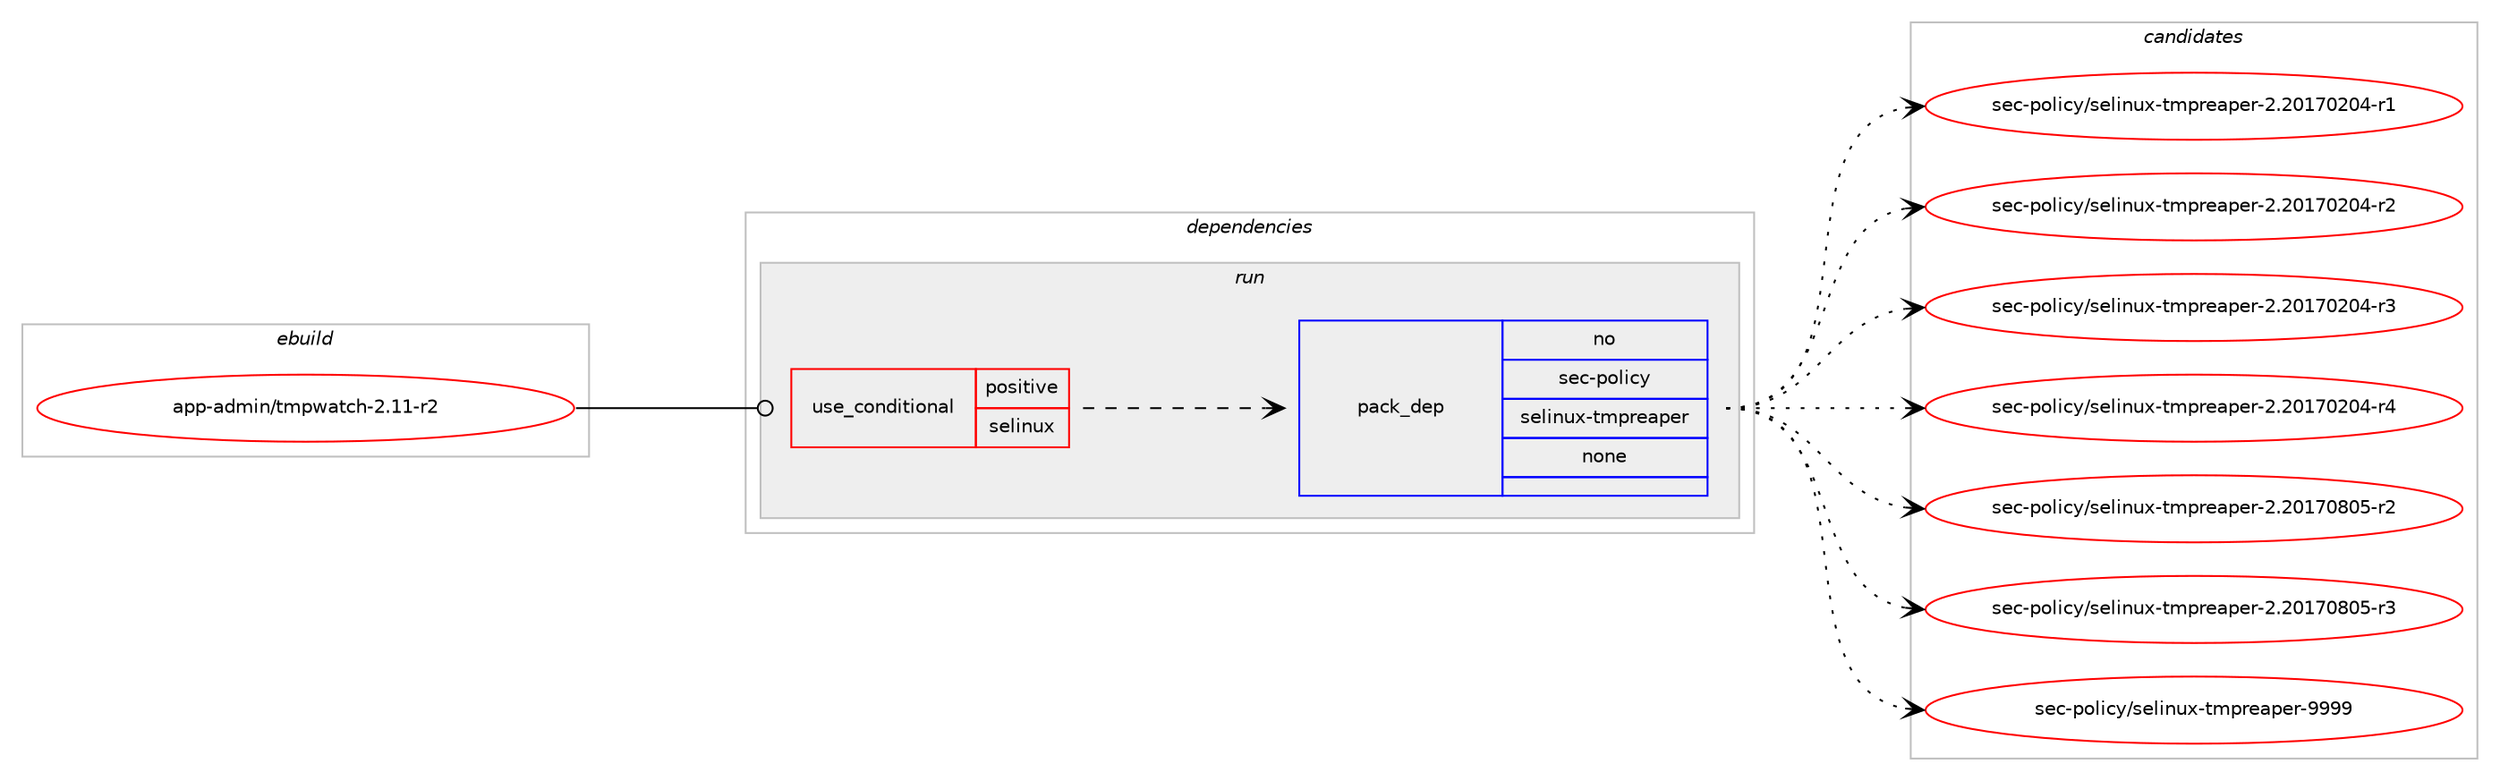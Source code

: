 digraph prolog {

# *************
# Graph options
# *************

newrank=true;
concentrate=true;
compound=true;
graph [rankdir=LR,fontname=Helvetica,fontsize=10,ranksep=1.5];#, ranksep=2.5, nodesep=0.2];
edge  [arrowhead=vee];
node  [fontname=Helvetica,fontsize=10];

# **********
# The ebuild
# **********

subgraph cluster_leftcol {
color=gray;
rank=same;
label=<<i>ebuild</i>>;
id [label="app-admin/tmpwatch-2.11-r2", color=red, width=4, href="../app-admin/tmpwatch-2.11-r2.svg"];
}

# ****************
# The dependencies
# ****************

subgraph cluster_midcol {
color=gray;
label=<<i>dependencies</i>>;
subgraph cluster_compile {
fillcolor="#eeeeee";
style=filled;
label=<<i>compile</i>>;
}
subgraph cluster_compileandrun {
fillcolor="#eeeeee";
style=filled;
label=<<i>compile and run</i>>;
}
subgraph cluster_run {
fillcolor="#eeeeee";
style=filled;
label=<<i>run</i>>;
subgraph cond2065 {
dependency7372 [label=<<TABLE BORDER="0" CELLBORDER="1" CELLSPACING="0" CELLPADDING="4"><TR><TD ROWSPAN="3" CELLPADDING="10">use_conditional</TD></TR><TR><TD>positive</TD></TR><TR><TD>selinux</TD></TR></TABLE>>, shape=none, color=red];
subgraph pack5192 {
dependency7373 [label=<<TABLE BORDER="0" CELLBORDER="1" CELLSPACING="0" CELLPADDING="4" WIDTH="220"><TR><TD ROWSPAN="6" CELLPADDING="30">pack_dep</TD></TR><TR><TD WIDTH="110">no</TD></TR><TR><TD>sec-policy</TD></TR><TR><TD>selinux-tmpreaper</TD></TR><TR><TD>none</TD></TR><TR><TD></TD></TR></TABLE>>, shape=none, color=blue];
}
dependency7372:e -> dependency7373:w [weight=20,style="dashed",arrowhead="vee"];
}
id:e -> dependency7372:w [weight=20,style="solid",arrowhead="odot"];
}
}

# **************
# The candidates
# **************

subgraph cluster_choices {
rank=same;
color=gray;
label=<<i>candidates</i>>;

subgraph choice5192 {
color=black;
nodesep=1;
choice11510199451121111081059912147115101108105110117120451161091121141019711210111445504650484955485048524511449 [label="sec-policy/selinux-tmpreaper-2.20170204-r1", color=red, width=4,href="../sec-policy/selinux-tmpreaper-2.20170204-r1.svg"];
choice11510199451121111081059912147115101108105110117120451161091121141019711210111445504650484955485048524511450 [label="sec-policy/selinux-tmpreaper-2.20170204-r2", color=red, width=4,href="../sec-policy/selinux-tmpreaper-2.20170204-r2.svg"];
choice11510199451121111081059912147115101108105110117120451161091121141019711210111445504650484955485048524511451 [label="sec-policy/selinux-tmpreaper-2.20170204-r3", color=red, width=4,href="../sec-policy/selinux-tmpreaper-2.20170204-r3.svg"];
choice11510199451121111081059912147115101108105110117120451161091121141019711210111445504650484955485048524511452 [label="sec-policy/selinux-tmpreaper-2.20170204-r4", color=red, width=4,href="../sec-policy/selinux-tmpreaper-2.20170204-r4.svg"];
choice11510199451121111081059912147115101108105110117120451161091121141019711210111445504650484955485648534511450 [label="sec-policy/selinux-tmpreaper-2.20170805-r2", color=red, width=4,href="../sec-policy/selinux-tmpreaper-2.20170805-r2.svg"];
choice11510199451121111081059912147115101108105110117120451161091121141019711210111445504650484955485648534511451 [label="sec-policy/selinux-tmpreaper-2.20170805-r3", color=red, width=4,href="../sec-policy/selinux-tmpreaper-2.20170805-r3.svg"];
choice1151019945112111108105991214711510110810511011712045116109112114101971121011144557575757 [label="sec-policy/selinux-tmpreaper-9999", color=red, width=4,href="../sec-policy/selinux-tmpreaper-9999.svg"];
dependency7373:e -> choice11510199451121111081059912147115101108105110117120451161091121141019711210111445504650484955485048524511449:w [style=dotted,weight="100"];
dependency7373:e -> choice11510199451121111081059912147115101108105110117120451161091121141019711210111445504650484955485048524511450:w [style=dotted,weight="100"];
dependency7373:e -> choice11510199451121111081059912147115101108105110117120451161091121141019711210111445504650484955485048524511451:w [style=dotted,weight="100"];
dependency7373:e -> choice11510199451121111081059912147115101108105110117120451161091121141019711210111445504650484955485048524511452:w [style=dotted,weight="100"];
dependency7373:e -> choice11510199451121111081059912147115101108105110117120451161091121141019711210111445504650484955485648534511450:w [style=dotted,weight="100"];
dependency7373:e -> choice11510199451121111081059912147115101108105110117120451161091121141019711210111445504650484955485648534511451:w [style=dotted,weight="100"];
dependency7373:e -> choice1151019945112111108105991214711510110810511011712045116109112114101971121011144557575757:w [style=dotted,weight="100"];
}
}

}

